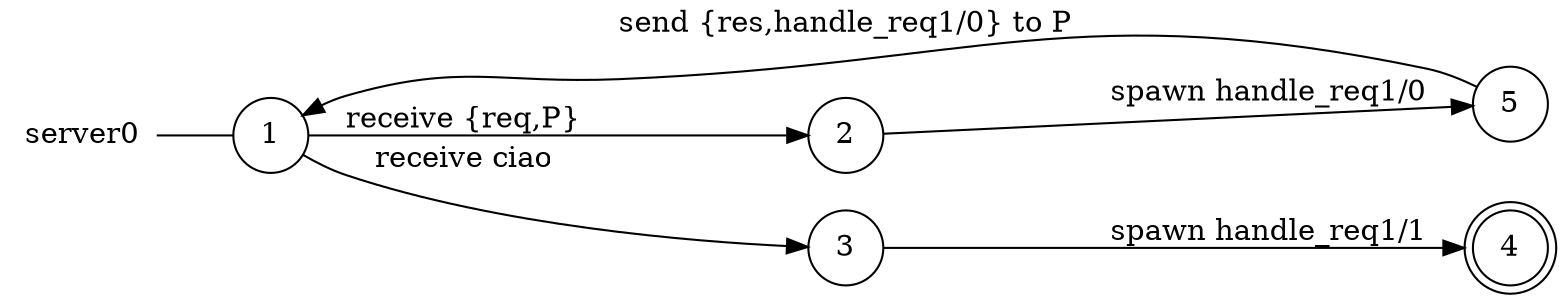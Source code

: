 digraph server0 {
	rankdir="LR";
	n_0 [label="server0", shape="plaintext"];
	n_1 [id="6", shape=circle, label="5"];
	n_2 [id="1", shape=circle, label="1"];
	n_0 -> n_2 [arrowhead=none];
	n_3 [id="2", shape=circle, label="2"];
	n_4 [id="4", shape=circle, label="3"];
	n_5 [id="3", shape=doublecircle, label="4"];

	n_3 -> n_1 [id="[$e|6]", label="spawn handle_req1/0"];
	n_1 -> n_2 [id="[$e|7]", label="send {res,handle_req1/0} to P"];
	n_2 -> n_3 [id="[$e|0]", label="receive {req,P}"];
	n_2 -> n_4 [id="[$e|2]", label="receive ciao"];
	n_4 -> n_5 [id="[$e|5]", label="spawn handle_req1/1"];
}
